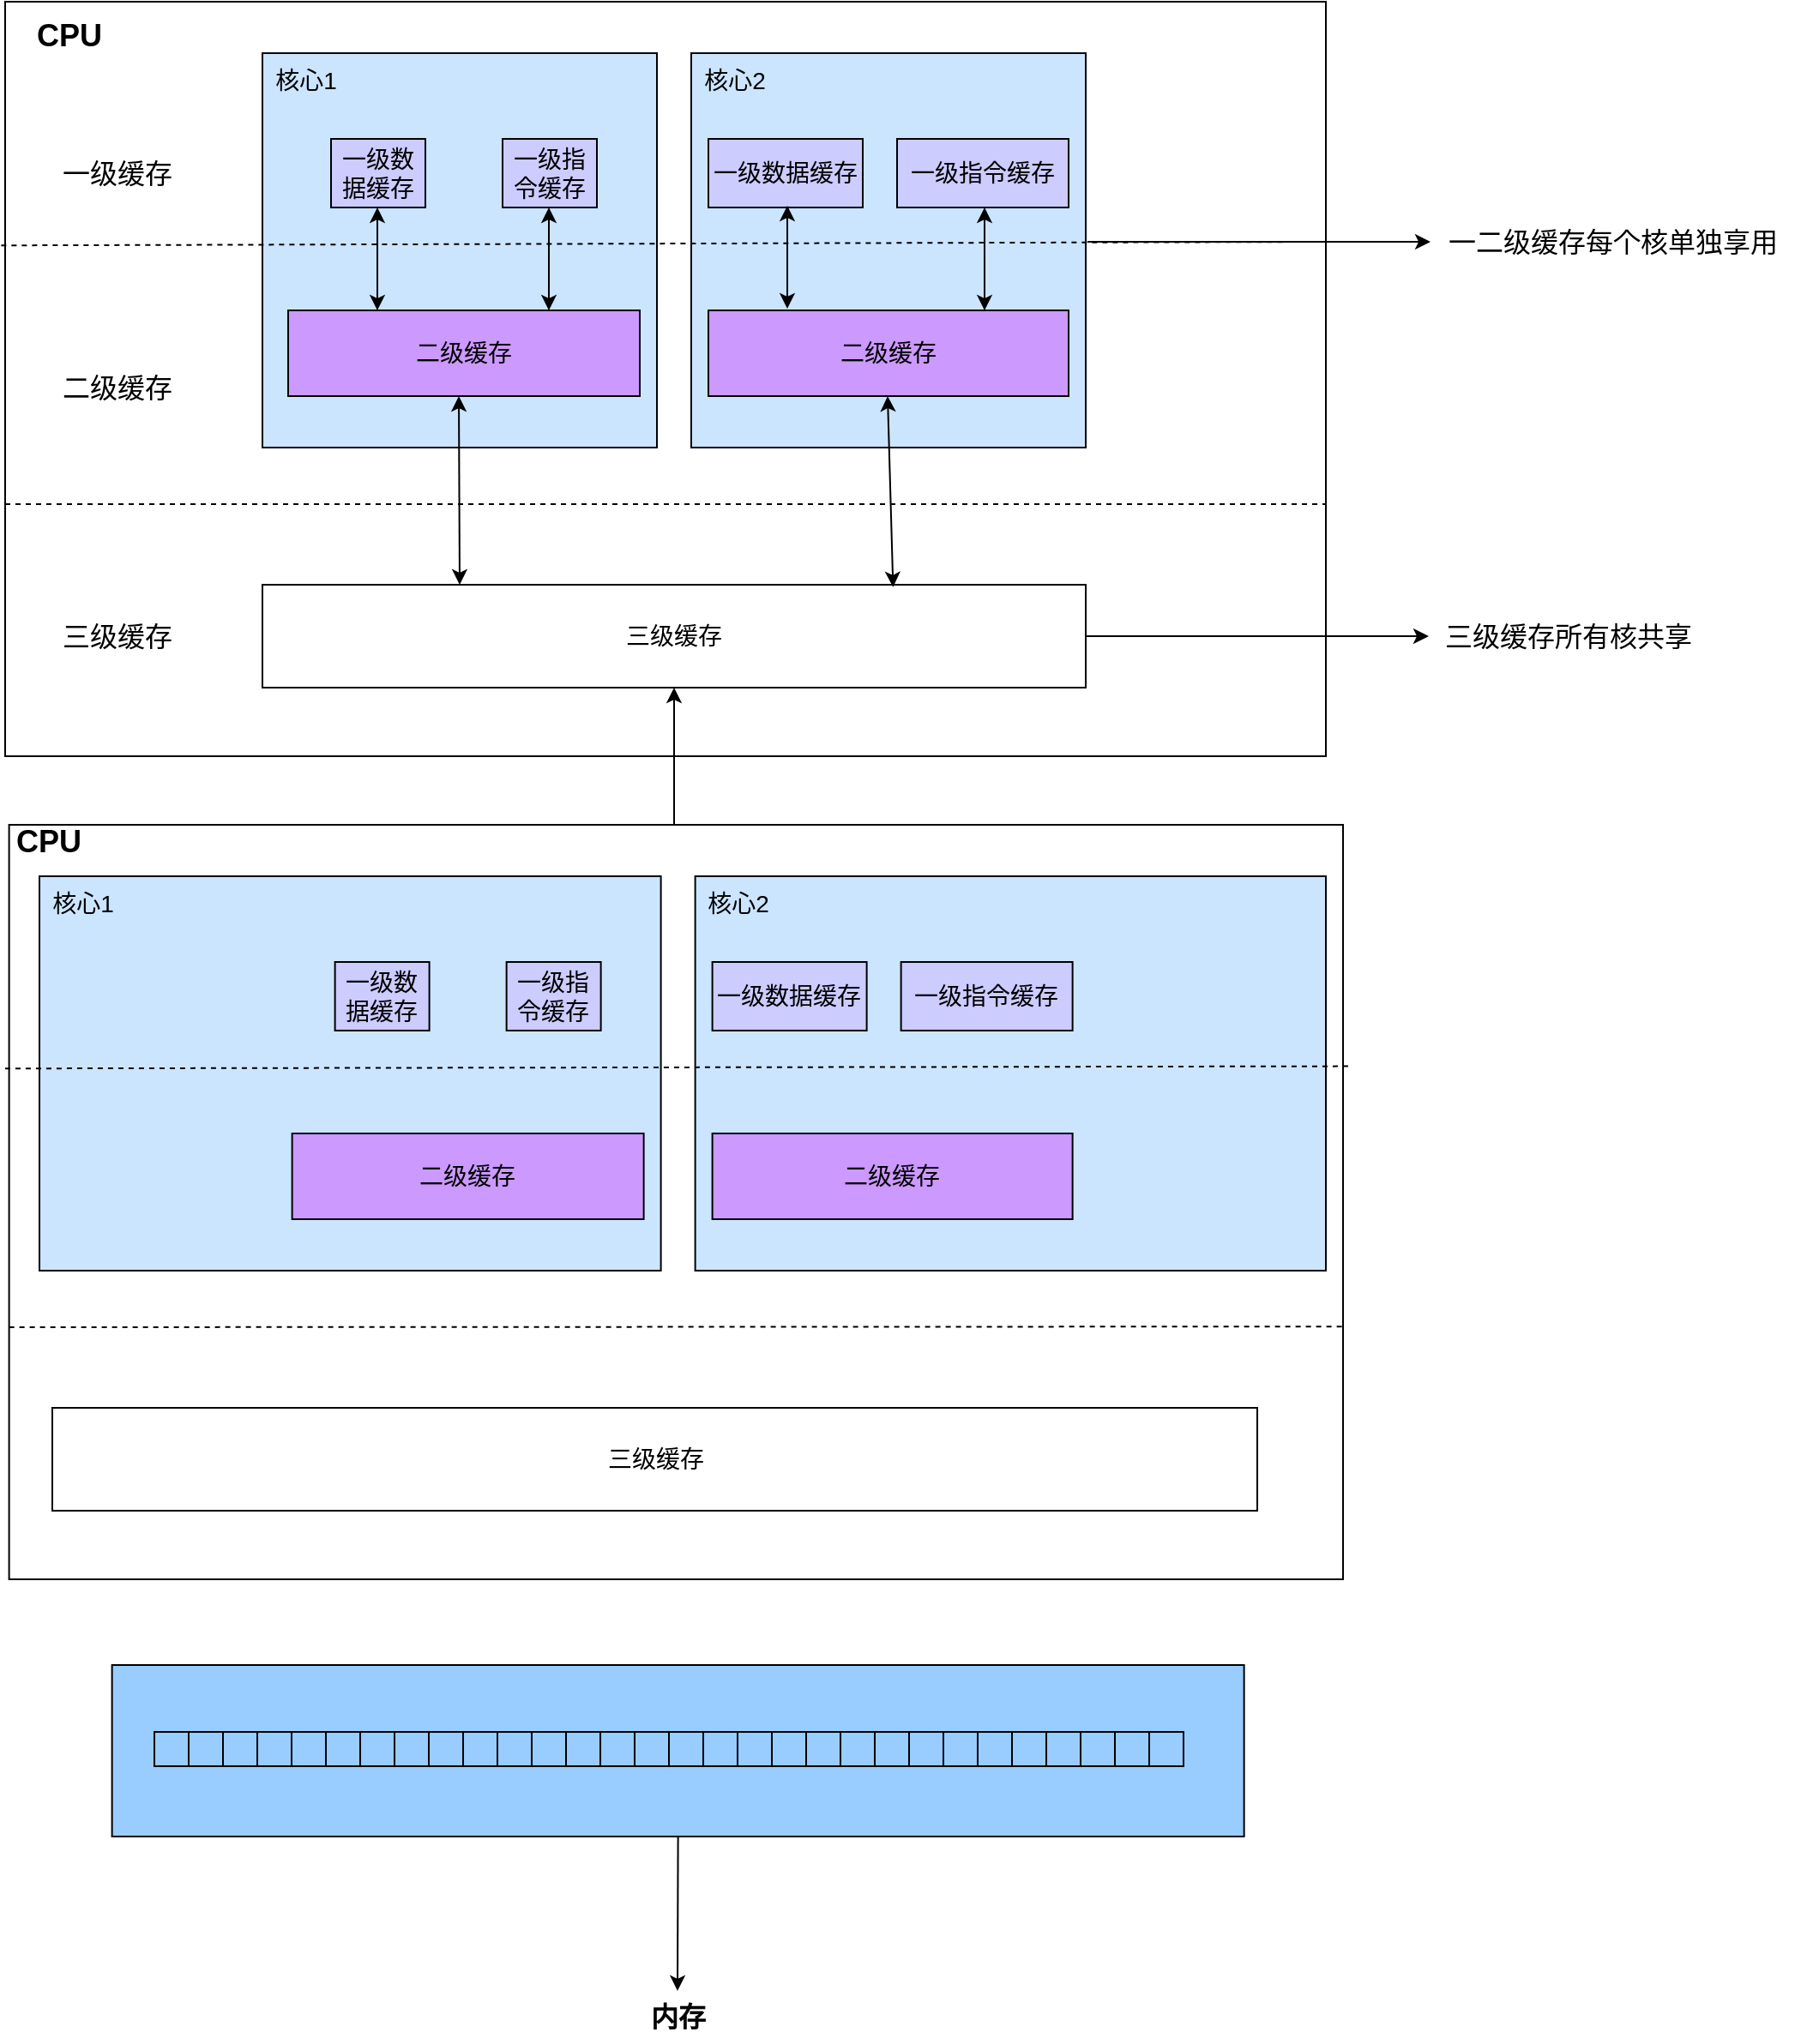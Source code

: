 <mxfile version="18.1.1" type="github">
  <diagram id="BEl3NK7h6jZf3SdG8q6z" name="第 1 页">
    <mxGraphModel dx="1484" dy="907" grid="1" gridSize="10" guides="1" tooltips="1" connect="1" arrows="1" fold="1" page="1" pageScale="1" pageWidth="827" pageHeight="1169" math="0" shadow="0">
      <root>
        <mxCell id="0" />
        <mxCell id="1" parent="0" />
        <mxCell id="noJjr96qnrQlpcES0MQq-1" value="" style="rounded=0;whiteSpace=wrap;html=1;" vertex="1" parent="1">
          <mxGeometry x="80" y="160" width="770" height="440" as="geometry" />
        </mxCell>
        <mxCell id="noJjr96qnrQlpcES0MQq-2" value="" style="rounded=0;whiteSpace=wrap;html=1;fillColor=#CCE5FF;" vertex="1" parent="1">
          <mxGeometry x="230" y="190" width="230" height="230" as="geometry" />
        </mxCell>
        <mxCell id="noJjr96qnrQlpcES0MQq-4" value="" style="rounded=0;whiteSpace=wrap;html=1;fillColor=#CCE5FF;" vertex="1" parent="1">
          <mxGeometry x="480" y="190" width="230" height="230" as="geometry" />
        </mxCell>
        <mxCell id="noJjr96qnrQlpcES0MQq-5" value="&lt;font style=&quot;font-size: 18px;&quot;&gt;&lt;b&gt;CPU&lt;/b&gt;&lt;/font&gt;" style="text;html=1;resizable=0;autosize=1;align=center;verticalAlign=middle;points=[];fillColor=none;strokeColor=none;rounded=0;" vertex="1" parent="1">
          <mxGeometry x="92.31" y="170" width="50" height="20" as="geometry" />
        </mxCell>
        <mxCell id="noJjr96qnrQlpcES0MQq-6" value="&lt;font style=&quot;font-size: 14px;&quot;&gt;核心1&lt;/font&gt;" style="text;html=1;resizable=0;autosize=1;align=center;verticalAlign=middle;points=[];fillColor=none;strokeColor=none;rounded=0;fontSize=18;" vertex="1" parent="1">
          <mxGeometry x="230" y="190" width="50" height="30" as="geometry" />
        </mxCell>
        <mxCell id="noJjr96qnrQlpcES0MQq-7" value="&lt;font style=&quot;font-size: 14px;&quot;&gt;核心2&lt;/font&gt;" style="text;html=1;resizable=0;autosize=1;align=center;verticalAlign=middle;points=[];fillColor=none;strokeColor=none;rounded=0;fontSize=18;" vertex="1" parent="1">
          <mxGeometry x="480" y="190" width="50" height="30" as="geometry" />
        </mxCell>
        <mxCell id="noJjr96qnrQlpcES0MQq-8" value="一级数据缓存" style="rounded=0;whiteSpace=wrap;html=1;fontSize=14;fillColor=#CCCCFF;" vertex="1" parent="1">
          <mxGeometry x="270" y="240" width="55" height="40" as="geometry" />
        </mxCell>
        <mxCell id="noJjr96qnrQlpcES0MQq-11" value="一级指令缓存" style="rounded=0;whiteSpace=wrap;html=1;fontSize=14;fillColor=#CCCCFF;" vertex="1" parent="1">
          <mxGeometry x="370" y="240" width="55" height="40" as="geometry" />
        </mxCell>
        <mxCell id="noJjr96qnrQlpcES0MQq-12" value="一级数据缓存" style="rounded=0;whiteSpace=wrap;html=1;fontSize=14;fillColor=#CCCCFF;" vertex="1" parent="1">
          <mxGeometry x="490" y="240" width="90" height="40" as="geometry" />
        </mxCell>
        <mxCell id="noJjr96qnrQlpcES0MQq-13" value="一级指令缓存" style="rounded=0;whiteSpace=wrap;html=1;fontSize=14;fillColor=#CCCCFF;" vertex="1" parent="1">
          <mxGeometry x="600" y="240" width="100" height="40" as="geometry" />
        </mxCell>
        <mxCell id="noJjr96qnrQlpcES0MQq-14" value="二级缓存" style="rounded=0;whiteSpace=wrap;html=1;fontSize=14;fillColor=#CC99FF;" vertex="1" parent="1">
          <mxGeometry x="245" y="340" width="205" height="50" as="geometry" />
        </mxCell>
        <mxCell id="noJjr96qnrQlpcES0MQq-15" value="二级缓存" style="rounded=0;whiteSpace=wrap;html=1;fontSize=14;fillColor=#CC99FF;" vertex="1" parent="1">
          <mxGeometry x="490" y="340" width="210" height="50" as="geometry" />
        </mxCell>
        <mxCell id="noJjr96qnrQlpcES0MQq-16" value="三级缓存" style="rounded=0;whiteSpace=wrap;html=1;fontSize=14;" vertex="1" parent="1">
          <mxGeometry x="230" y="500" width="480" height="60" as="geometry" />
        </mxCell>
        <mxCell id="noJjr96qnrQlpcES0MQq-17" value="&lt;font style=&quot;font-size: 18px;&quot;&gt;内存&lt;/font&gt;" style="rounded=0;whiteSpace=wrap;html=1;fontSize=14;fillColor=#99CCFF;" vertex="1" parent="1">
          <mxGeometry x="140" y="650" width="660" height="100" as="geometry" />
        </mxCell>
        <mxCell id="noJjr96qnrQlpcES0MQq-19" value="" style="endArrow=classic;startArrow=classic;html=1;rounded=0;fontSize=18;entryX=0.5;entryY=1;entryDx=0;entryDy=0;exitX=0.5;exitY=0;exitDx=0;exitDy=0;" edge="1" parent="1" source="noJjr96qnrQlpcES0MQq-17" target="noJjr96qnrQlpcES0MQq-16">
          <mxGeometry width="50" height="50" relative="1" as="geometry">
            <mxPoint x="460" y="570" as="sourcePoint" />
            <mxPoint x="510" y="520" as="targetPoint" />
          </mxGeometry>
        </mxCell>
        <mxCell id="noJjr96qnrQlpcES0MQq-20" value="" style="endArrow=none;dashed=1;html=1;strokeWidth=1;rounded=0;fontSize=18;exitX=-0.003;exitY=0.323;exitDx=0;exitDy=0;exitPerimeter=0;" edge="1" parent="1" source="noJjr96qnrQlpcES0MQq-1">
          <mxGeometry width="50" height="50" relative="1" as="geometry">
            <mxPoint x="110" y="340" as="sourcePoint" />
            <mxPoint x="850" y="300" as="targetPoint" />
          </mxGeometry>
        </mxCell>
        <mxCell id="noJjr96qnrQlpcES0MQq-21" value="" style="endArrow=none;dashed=1;html=1;strokeWidth=1;rounded=0;fontSize=18;exitX=0;exitY=0.25;exitDx=0;exitDy=0;" edge="1" parent="1">
          <mxGeometry width="50" height="50" relative="1" as="geometry">
            <mxPoint x="80" y="453" as="sourcePoint" />
            <mxPoint x="850" y="453" as="targetPoint" />
          </mxGeometry>
        </mxCell>
        <mxCell id="noJjr96qnrQlpcES0MQq-24" value="" style="endArrow=classic;startArrow=classic;html=1;rounded=0;fontSize=18;entryX=0.5;entryY=1;entryDx=0;entryDy=0;exitX=0.5;exitY=0;exitDx=0;exitDy=0;" edge="1" parent="1">
          <mxGeometry width="50" height="50" relative="1" as="geometry">
            <mxPoint x="536" y="339" as="sourcePoint" />
            <mxPoint x="536" y="279" as="targetPoint" />
          </mxGeometry>
        </mxCell>
        <mxCell id="noJjr96qnrQlpcES0MQq-25" value="" style="endArrow=classic;startArrow=classic;html=1;rounded=0;fontSize=18;entryX=0.5;entryY=1;entryDx=0;entryDy=0;" edge="1" parent="1">
          <mxGeometry width="50" height="50" relative="1" as="geometry">
            <mxPoint x="345" y="500" as="sourcePoint" />
            <mxPoint x="344.5" y="390" as="targetPoint" />
          </mxGeometry>
        </mxCell>
        <mxCell id="noJjr96qnrQlpcES0MQq-26" value="" style="endArrow=classic;startArrow=classic;html=1;rounded=0;fontSize=18;entryX=0.5;entryY=1;entryDx=0;entryDy=0;exitX=0.766;exitY=0.023;exitDx=0;exitDy=0;exitPerimeter=0;" edge="1" parent="1" source="noJjr96qnrQlpcES0MQq-16">
          <mxGeometry width="50" height="50" relative="1" as="geometry">
            <mxPoint x="595" y="480" as="sourcePoint" />
            <mxPoint x="594.5" y="390" as="targetPoint" />
          </mxGeometry>
        </mxCell>
        <mxCell id="noJjr96qnrQlpcES0MQq-27" value="" style="endArrow=classic;startArrow=classic;html=1;rounded=0;fontSize=18;entryX=0.5;entryY=1;entryDx=0;entryDy=0;exitX=0.5;exitY=0;exitDx=0;exitDy=0;" edge="1" parent="1">
          <mxGeometry width="50" height="50" relative="1" as="geometry">
            <mxPoint x="651" y="340" as="sourcePoint" />
            <mxPoint x="651" y="280" as="targetPoint" />
          </mxGeometry>
        </mxCell>
        <mxCell id="noJjr96qnrQlpcES0MQq-28" value="" style="endArrow=classic;startArrow=classic;html=1;rounded=0;fontSize=18;entryX=0.5;entryY=1;entryDx=0;entryDy=0;exitX=0.5;exitY=0;exitDx=0;exitDy=0;" edge="1" parent="1">
          <mxGeometry width="50" height="50" relative="1" as="geometry">
            <mxPoint x="297" y="340" as="sourcePoint" />
            <mxPoint x="297" y="280" as="targetPoint" />
          </mxGeometry>
        </mxCell>
        <mxCell id="noJjr96qnrQlpcES0MQq-29" value="" style="endArrow=classic;startArrow=classic;html=1;rounded=0;fontSize=18;entryX=0.5;entryY=1;entryDx=0;entryDy=0;exitX=0.5;exitY=0;exitDx=0;exitDy=0;" edge="1" parent="1">
          <mxGeometry width="50" height="50" relative="1" as="geometry">
            <mxPoint x="397" y="340" as="sourcePoint" />
            <mxPoint x="397" y="280" as="targetPoint" />
          </mxGeometry>
        </mxCell>
        <mxCell id="noJjr96qnrQlpcES0MQq-30" value="&lt;font style=&quot;font-size: 16px;&quot;&gt;一级缓存&lt;/font&gt;" style="text;html=1;resizable=0;autosize=1;align=center;verticalAlign=middle;points=[];fillColor=none;strokeColor=none;rounded=0;fontSize=18;" vertex="1" parent="1">
          <mxGeometry x="105" y="245" width="80" height="30" as="geometry" />
        </mxCell>
        <mxCell id="noJjr96qnrQlpcES0MQq-31" value="&lt;font style=&quot;font-size: 16px;&quot;&gt;二级缓存&lt;/font&gt;" style="text;html=1;resizable=0;autosize=1;align=center;verticalAlign=middle;points=[];fillColor=none;strokeColor=none;rounded=0;fontSize=18;" vertex="1" parent="1">
          <mxGeometry x="105" y="370" width="80" height="30" as="geometry" />
        </mxCell>
        <mxCell id="noJjr96qnrQlpcES0MQq-36" value="&lt;font style=&quot;font-size: 16px;&quot;&gt;三级缓存&lt;/font&gt;" style="text;html=1;resizable=0;autosize=1;align=center;verticalAlign=middle;points=[];fillColor=none;strokeColor=none;rounded=0;fontSize=18;" vertex="1" parent="1">
          <mxGeometry x="105" y="515" width="80" height="30" as="geometry" />
        </mxCell>
        <mxCell id="noJjr96qnrQlpcES0MQq-37" value="" style="rounded=0;whiteSpace=wrap;html=1;" vertex="1" parent="1">
          <mxGeometry x="82.31" y="640" width="777.69" height="440" as="geometry" />
        </mxCell>
        <mxCell id="noJjr96qnrQlpcES0MQq-38" value="" style="rounded=0;whiteSpace=wrap;html=1;fillColor=#CCE5FF;" vertex="1" parent="1">
          <mxGeometry x="100" y="670" width="362.31" height="230" as="geometry" />
        </mxCell>
        <mxCell id="noJjr96qnrQlpcES0MQq-39" value="" style="rounded=0;whiteSpace=wrap;html=1;fillColor=#CCE5FF;" vertex="1" parent="1">
          <mxGeometry x="482.31" y="670" width="367.69" height="230" as="geometry" />
        </mxCell>
        <mxCell id="noJjr96qnrQlpcES0MQq-40" value="&lt;font style=&quot;font-size: 18px;&quot;&gt;&lt;b&gt;CPU&lt;/b&gt;&lt;/font&gt;" style="text;html=1;resizable=0;autosize=1;align=center;verticalAlign=middle;points=[];fillColor=none;strokeColor=none;rounded=0;" vertex="1" parent="1">
          <mxGeometry x="80" y="640" width="50" height="20" as="geometry" />
        </mxCell>
        <mxCell id="noJjr96qnrQlpcES0MQq-41" value="&lt;font style=&quot;font-size: 14px;&quot;&gt;核心1&lt;/font&gt;" style="text;html=1;resizable=0;autosize=1;align=center;verticalAlign=middle;points=[];fillColor=none;strokeColor=none;rounded=0;fontSize=18;" vertex="1" parent="1">
          <mxGeometry x="100" y="670" width="50" height="30" as="geometry" />
        </mxCell>
        <mxCell id="noJjr96qnrQlpcES0MQq-42" value="&lt;font style=&quot;font-size: 14px;&quot;&gt;核心2&lt;/font&gt;" style="text;html=1;resizable=0;autosize=1;align=center;verticalAlign=middle;points=[];fillColor=none;strokeColor=none;rounded=0;fontSize=18;" vertex="1" parent="1">
          <mxGeometry x="482.31" y="670" width="50" height="30" as="geometry" />
        </mxCell>
        <mxCell id="noJjr96qnrQlpcES0MQq-43" value="一级数据缓存" style="rounded=0;whiteSpace=wrap;html=1;fontSize=14;fillColor=#CCCCFF;" vertex="1" parent="1">
          <mxGeometry x="272.31" y="720" width="55" height="40" as="geometry" />
        </mxCell>
        <mxCell id="noJjr96qnrQlpcES0MQq-44" value="一级指令缓存" style="rounded=0;whiteSpace=wrap;html=1;fontSize=14;fillColor=#CCCCFF;" vertex="1" parent="1">
          <mxGeometry x="372.31" y="720" width="55" height="40" as="geometry" />
        </mxCell>
        <mxCell id="noJjr96qnrQlpcES0MQq-45" value="一级数据缓存" style="rounded=0;whiteSpace=wrap;html=1;fontSize=14;fillColor=#CCCCFF;" vertex="1" parent="1">
          <mxGeometry x="492.31" y="720" width="90" height="40" as="geometry" />
        </mxCell>
        <mxCell id="noJjr96qnrQlpcES0MQq-46" value="一级指令缓存" style="rounded=0;whiteSpace=wrap;html=1;fontSize=14;fillColor=#CCCCFF;" vertex="1" parent="1">
          <mxGeometry x="602.31" y="720" width="100" height="40" as="geometry" />
        </mxCell>
        <mxCell id="noJjr96qnrQlpcES0MQq-47" value="二级缓存" style="rounded=0;whiteSpace=wrap;html=1;fontSize=14;fillColor=#CC99FF;" vertex="1" parent="1">
          <mxGeometry x="247.31" y="820" width="205" height="50" as="geometry" />
        </mxCell>
        <mxCell id="noJjr96qnrQlpcES0MQq-48" value="二级缓存" style="rounded=0;whiteSpace=wrap;html=1;fontSize=14;fillColor=#CC99FF;" vertex="1" parent="1">
          <mxGeometry x="492.31" y="820" width="210" height="50" as="geometry" />
        </mxCell>
        <mxCell id="noJjr96qnrQlpcES0MQq-49" value="三级缓存" style="rounded=0;whiteSpace=wrap;html=1;fontSize=14;" vertex="1" parent="1">
          <mxGeometry x="107.5" y="980" width="702.5" height="60" as="geometry" />
        </mxCell>
        <mxCell id="noJjr96qnrQlpcES0MQq-50" value="" style="rounded=0;whiteSpace=wrap;html=1;fontSize=14;fillColor=#99CCFF;" vertex="1" parent="1">
          <mxGeometry x="142.31" y="1130" width="660" height="100" as="geometry" />
        </mxCell>
        <mxCell id="noJjr96qnrQlpcES0MQq-52" value="" style="endArrow=none;dashed=1;html=1;strokeWidth=1;rounded=0;fontSize=18;exitX=-0.003;exitY=0.323;exitDx=0;exitDy=0;exitPerimeter=0;entryX=1.004;entryY=0.32;entryDx=0;entryDy=0;entryPerimeter=0;" edge="1" parent="1" source="noJjr96qnrQlpcES0MQq-37" target="noJjr96qnrQlpcES0MQq-37">
          <mxGeometry width="50" height="50" relative="1" as="geometry">
            <mxPoint x="112.31" y="820" as="sourcePoint" />
            <mxPoint x="852.31" y="780" as="targetPoint" />
          </mxGeometry>
        </mxCell>
        <mxCell id="noJjr96qnrQlpcES0MQq-53" value="" style="endArrow=none;dashed=1;html=1;strokeWidth=1;rounded=0;fontSize=18;exitX=0;exitY=0.25;exitDx=0;exitDy=0;entryX=1.003;entryY=0.665;entryDx=0;entryDy=0;entryPerimeter=0;" edge="1" parent="1" target="noJjr96qnrQlpcES0MQq-37">
          <mxGeometry width="50" height="50" relative="1" as="geometry">
            <mxPoint x="82.31" y="933" as="sourcePoint" />
            <mxPoint x="852.31" y="933" as="targetPoint" />
          </mxGeometry>
        </mxCell>
        <mxCell id="noJjr96qnrQlpcES0MQq-63" value="&lt;font style=&quot;font-size: 16px;&quot;&gt;&lt;b&gt;内存&lt;/b&gt;&lt;/font&gt;" style="text;html=1;resizable=0;autosize=1;align=center;verticalAlign=middle;points=[];fillColor=none;strokeColor=none;rounded=0;fontSize=18;" vertex="1" parent="1">
          <mxGeometry x="447.31" y="1320" width="50" height="30" as="geometry" />
        </mxCell>
        <mxCell id="noJjr96qnrQlpcES0MQq-65" value="" style="endArrow=classic;html=1;rounded=0;fontSize=16;strokeWidth=1;exitX=0.5;exitY=1;exitDx=0;exitDy=0;" edge="1" parent="1" source="noJjr96qnrQlpcES0MQq-50" target="noJjr96qnrQlpcES0MQq-63">
          <mxGeometry width="50" height="50" relative="1" as="geometry">
            <mxPoint x="450" y="1290" as="sourcePoint" />
            <mxPoint x="500" y="1240" as="targetPoint" />
            <Array as="points">
              <mxPoint x="472" y="1320" />
            </Array>
          </mxGeometry>
        </mxCell>
        <mxCell id="noJjr96qnrQlpcES0MQq-68" value="" style="shape=table;html=1;whiteSpace=wrap;startSize=0;container=1;collapsible=0;childLayout=tableLayout;fontSize=16;fillColor=#99CCFF;" vertex="1" parent="1">
          <mxGeometry x="167" y="1169" width="60" height="20" as="geometry" />
        </mxCell>
        <mxCell id="noJjr96qnrQlpcES0MQq-69" value="" style="shape=tableRow;horizontal=0;startSize=0;swimlaneHead=0;swimlaneBody=0;top=0;left=0;bottom=0;right=0;collapsible=0;dropTarget=0;fillColor=none;points=[[0,0.5],[1,0.5]];portConstraint=eastwest;fontSize=16;" vertex="1" parent="noJjr96qnrQlpcES0MQq-68">
          <mxGeometry width="60" height="20" as="geometry" />
        </mxCell>
        <mxCell id="noJjr96qnrQlpcES0MQq-70" value="" style="shape=partialRectangle;html=1;whiteSpace=wrap;connectable=0;fillColor=none;top=0;left=0;bottom=0;right=0;overflow=hidden;fontSize=16;" vertex="1" parent="noJjr96qnrQlpcES0MQq-69">
          <mxGeometry width="20" height="20" as="geometry">
            <mxRectangle width="20" height="20" as="alternateBounds" />
          </mxGeometry>
        </mxCell>
        <mxCell id="noJjr96qnrQlpcES0MQq-71" value="" style="shape=partialRectangle;html=1;whiteSpace=wrap;connectable=0;fillColor=none;top=0;left=0;bottom=0;right=0;overflow=hidden;fontSize=16;" vertex="1" parent="noJjr96qnrQlpcES0MQq-69">
          <mxGeometry x="20" width="20" height="20" as="geometry">
            <mxRectangle width="20" height="20" as="alternateBounds" />
          </mxGeometry>
        </mxCell>
        <mxCell id="noJjr96qnrQlpcES0MQq-72" value="" style="shape=partialRectangle;html=1;whiteSpace=wrap;connectable=0;fillColor=none;top=0;left=0;bottom=0;right=0;overflow=hidden;fontSize=16;" vertex="1" parent="noJjr96qnrQlpcES0MQq-69">
          <mxGeometry x="40" width="20" height="20" as="geometry">
            <mxRectangle width="20" height="20" as="alternateBounds" />
          </mxGeometry>
        </mxCell>
        <mxCell id="noJjr96qnrQlpcES0MQq-106" value="" style="shape=table;html=1;whiteSpace=wrap;startSize=0;container=1;collapsible=0;childLayout=tableLayout;fontSize=16;fillColor=#99CCFF;" vertex="1" parent="1">
          <mxGeometry x="227" y="1169" width="60" height="20" as="geometry" />
        </mxCell>
        <mxCell id="noJjr96qnrQlpcES0MQq-107" value="" style="shape=tableRow;horizontal=0;startSize=0;swimlaneHead=0;swimlaneBody=0;top=0;left=0;bottom=0;right=0;collapsible=0;dropTarget=0;fillColor=none;points=[[0,0.5],[1,0.5]];portConstraint=eastwest;fontSize=16;" vertex="1" parent="noJjr96qnrQlpcES0MQq-106">
          <mxGeometry width="60" height="20" as="geometry" />
        </mxCell>
        <mxCell id="noJjr96qnrQlpcES0MQq-108" value="" style="shape=partialRectangle;html=1;whiteSpace=wrap;connectable=0;fillColor=none;top=0;left=0;bottom=0;right=0;overflow=hidden;fontSize=16;" vertex="1" parent="noJjr96qnrQlpcES0MQq-107">
          <mxGeometry width="20" height="20" as="geometry">
            <mxRectangle width="20" height="20" as="alternateBounds" />
          </mxGeometry>
        </mxCell>
        <mxCell id="noJjr96qnrQlpcES0MQq-109" value="" style="shape=partialRectangle;html=1;whiteSpace=wrap;connectable=0;fillColor=none;top=0;left=0;bottom=0;right=0;overflow=hidden;fontSize=16;" vertex="1" parent="noJjr96qnrQlpcES0MQq-107">
          <mxGeometry x="20" width="20" height="20" as="geometry">
            <mxRectangle width="20" height="20" as="alternateBounds" />
          </mxGeometry>
        </mxCell>
        <mxCell id="noJjr96qnrQlpcES0MQq-110" value="" style="shape=partialRectangle;html=1;whiteSpace=wrap;connectable=0;fillColor=none;top=0;left=0;bottom=0;right=0;overflow=hidden;fontSize=16;" vertex="1" parent="noJjr96qnrQlpcES0MQq-107">
          <mxGeometry x="40" width="20" height="20" as="geometry">
            <mxRectangle width="20" height="20" as="alternateBounds" />
          </mxGeometry>
        </mxCell>
        <mxCell id="noJjr96qnrQlpcES0MQq-111" value="" style="shape=table;html=1;whiteSpace=wrap;startSize=0;container=1;collapsible=0;childLayout=tableLayout;fontSize=16;fillColor=#99CCFF;" vertex="1" parent="1">
          <mxGeometry x="287" y="1169" width="60" height="20" as="geometry" />
        </mxCell>
        <mxCell id="noJjr96qnrQlpcES0MQq-112" value="" style="shape=tableRow;horizontal=0;startSize=0;swimlaneHead=0;swimlaneBody=0;top=0;left=0;bottom=0;right=0;collapsible=0;dropTarget=0;fillColor=none;points=[[0,0.5],[1,0.5]];portConstraint=eastwest;fontSize=16;" vertex="1" parent="noJjr96qnrQlpcES0MQq-111">
          <mxGeometry width="60" height="20" as="geometry" />
        </mxCell>
        <mxCell id="noJjr96qnrQlpcES0MQq-113" value="" style="shape=partialRectangle;html=1;whiteSpace=wrap;connectable=0;fillColor=none;top=0;left=0;bottom=0;right=0;overflow=hidden;fontSize=16;" vertex="1" parent="noJjr96qnrQlpcES0MQq-112">
          <mxGeometry width="20" height="20" as="geometry">
            <mxRectangle width="20" height="20" as="alternateBounds" />
          </mxGeometry>
        </mxCell>
        <mxCell id="noJjr96qnrQlpcES0MQq-114" value="" style="shape=partialRectangle;html=1;whiteSpace=wrap;connectable=0;fillColor=none;top=0;left=0;bottom=0;right=0;overflow=hidden;fontSize=16;" vertex="1" parent="noJjr96qnrQlpcES0MQq-112">
          <mxGeometry x="20" width="20" height="20" as="geometry">
            <mxRectangle width="20" height="20" as="alternateBounds" />
          </mxGeometry>
        </mxCell>
        <mxCell id="noJjr96qnrQlpcES0MQq-115" value="" style="shape=partialRectangle;html=1;whiteSpace=wrap;connectable=0;fillColor=none;top=0;left=0;bottom=0;right=0;overflow=hidden;fontSize=16;" vertex="1" parent="noJjr96qnrQlpcES0MQq-112">
          <mxGeometry x="40" width="20" height="20" as="geometry">
            <mxRectangle width="20" height="20" as="alternateBounds" />
          </mxGeometry>
        </mxCell>
        <mxCell id="noJjr96qnrQlpcES0MQq-116" value="" style="shape=table;html=1;whiteSpace=wrap;startSize=0;container=1;collapsible=0;childLayout=tableLayout;fontSize=16;fillColor=#99CCFF;" vertex="1" parent="1">
          <mxGeometry x="347" y="1169" width="60" height="20" as="geometry" />
        </mxCell>
        <mxCell id="noJjr96qnrQlpcES0MQq-117" value="" style="shape=tableRow;horizontal=0;startSize=0;swimlaneHead=0;swimlaneBody=0;top=0;left=0;bottom=0;right=0;collapsible=0;dropTarget=0;fillColor=none;points=[[0,0.5],[1,0.5]];portConstraint=eastwest;fontSize=16;" vertex="1" parent="noJjr96qnrQlpcES0MQq-116">
          <mxGeometry width="60" height="20" as="geometry" />
        </mxCell>
        <mxCell id="noJjr96qnrQlpcES0MQq-118" value="" style="shape=partialRectangle;html=1;whiteSpace=wrap;connectable=0;fillColor=none;top=0;left=0;bottom=0;right=0;overflow=hidden;fontSize=16;" vertex="1" parent="noJjr96qnrQlpcES0MQq-117">
          <mxGeometry width="20" height="20" as="geometry">
            <mxRectangle width="20" height="20" as="alternateBounds" />
          </mxGeometry>
        </mxCell>
        <mxCell id="noJjr96qnrQlpcES0MQq-119" value="" style="shape=partialRectangle;html=1;whiteSpace=wrap;connectable=0;fillColor=none;top=0;left=0;bottom=0;right=0;overflow=hidden;fontSize=16;" vertex="1" parent="noJjr96qnrQlpcES0MQq-117">
          <mxGeometry x="20" width="20" height="20" as="geometry">
            <mxRectangle width="20" height="20" as="alternateBounds" />
          </mxGeometry>
        </mxCell>
        <mxCell id="noJjr96qnrQlpcES0MQq-120" value="" style="shape=partialRectangle;html=1;whiteSpace=wrap;connectable=0;fillColor=none;top=0;left=0;bottom=0;right=0;overflow=hidden;fontSize=16;" vertex="1" parent="noJjr96qnrQlpcES0MQq-117">
          <mxGeometry x="40" width="20" height="20" as="geometry">
            <mxRectangle width="20" height="20" as="alternateBounds" />
          </mxGeometry>
        </mxCell>
        <mxCell id="noJjr96qnrQlpcES0MQq-121" value="" style="shape=table;html=1;whiteSpace=wrap;startSize=0;container=1;collapsible=0;childLayout=tableLayout;fontSize=16;fillColor=#99CCFF;" vertex="1" parent="1">
          <mxGeometry x="407" y="1169" width="60" height="20" as="geometry" />
        </mxCell>
        <mxCell id="noJjr96qnrQlpcES0MQq-122" value="" style="shape=tableRow;horizontal=0;startSize=0;swimlaneHead=0;swimlaneBody=0;top=0;left=0;bottom=0;right=0;collapsible=0;dropTarget=0;fillColor=none;points=[[0,0.5],[1,0.5]];portConstraint=eastwest;fontSize=16;" vertex="1" parent="noJjr96qnrQlpcES0MQq-121">
          <mxGeometry width="60" height="20" as="geometry" />
        </mxCell>
        <mxCell id="noJjr96qnrQlpcES0MQq-123" value="" style="shape=partialRectangle;html=1;whiteSpace=wrap;connectable=0;fillColor=none;top=0;left=0;bottom=0;right=0;overflow=hidden;fontSize=16;" vertex="1" parent="noJjr96qnrQlpcES0MQq-122">
          <mxGeometry width="20" height="20" as="geometry">
            <mxRectangle width="20" height="20" as="alternateBounds" />
          </mxGeometry>
        </mxCell>
        <mxCell id="noJjr96qnrQlpcES0MQq-124" value="" style="shape=partialRectangle;html=1;whiteSpace=wrap;connectable=0;fillColor=none;top=0;left=0;bottom=0;right=0;overflow=hidden;fontSize=16;" vertex="1" parent="noJjr96qnrQlpcES0MQq-122">
          <mxGeometry x="20" width="20" height="20" as="geometry">
            <mxRectangle width="20" height="20" as="alternateBounds" />
          </mxGeometry>
        </mxCell>
        <mxCell id="noJjr96qnrQlpcES0MQq-125" value="" style="shape=partialRectangle;html=1;whiteSpace=wrap;connectable=0;fillColor=none;top=0;left=0;bottom=0;right=0;overflow=hidden;fontSize=16;" vertex="1" parent="noJjr96qnrQlpcES0MQq-122">
          <mxGeometry x="40" width="20" height="20" as="geometry">
            <mxRectangle width="20" height="20" as="alternateBounds" />
          </mxGeometry>
        </mxCell>
        <mxCell id="noJjr96qnrQlpcES0MQq-126" value="" style="shape=table;html=1;whiteSpace=wrap;startSize=0;container=1;collapsible=0;childLayout=tableLayout;fontSize=16;fillColor=#99CCFF;" vertex="1" parent="1">
          <mxGeometry x="467" y="1169" width="60" height="20" as="geometry" />
        </mxCell>
        <mxCell id="noJjr96qnrQlpcES0MQq-127" value="" style="shape=tableRow;horizontal=0;startSize=0;swimlaneHead=0;swimlaneBody=0;top=0;left=0;bottom=0;right=0;collapsible=0;dropTarget=0;fillColor=none;points=[[0,0.5],[1,0.5]];portConstraint=eastwest;fontSize=16;" vertex="1" parent="noJjr96qnrQlpcES0MQq-126">
          <mxGeometry width="60" height="20" as="geometry" />
        </mxCell>
        <mxCell id="noJjr96qnrQlpcES0MQq-128" value="" style="shape=partialRectangle;html=1;whiteSpace=wrap;connectable=0;fillColor=none;top=0;left=0;bottom=0;right=0;overflow=hidden;fontSize=16;" vertex="1" parent="noJjr96qnrQlpcES0MQq-127">
          <mxGeometry width="20" height="20" as="geometry">
            <mxRectangle width="20" height="20" as="alternateBounds" />
          </mxGeometry>
        </mxCell>
        <mxCell id="noJjr96qnrQlpcES0MQq-129" value="" style="shape=partialRectangle;html=1;whiteSpace=wrap;connectable=0;fillColor=none;top=0;left=0;bottom=0;right=0;overflow=hidden;fontSize=16;" vertex="1" parent="noJjr96qnrQlpcES0MQq-127">
          <mxGeometry x="20" width="20" height="20" as="geometry">
            <mxRectangle width="20" height="20" as="alternateBounds" />
          </mxGeometry>
        </mxCell>
        <mxCell id="noJjr96qnrQlpcES0MQq-130" value="" style="shape=partialRectangle;html=1;whiteSpace=wrap;connectable=0;fillColor=none;top=0;left=0;bottom=0;right=0;overflow=hidden;fontSize=16;" vertex="1" parent="noJjr96qnrQlpcES0MQq-127">
          <mxGeometry x="40" width="20" height="20" as="geometry">
            <mxRectangle width="20" height="20" as="alternateBounds" />
          </mxGeometry>
        </mxCell>
        <mxCell id="noJjr96qnrQlpcES0MQq-131" value="" style="shape=table;html=1;whiteSpace=wrap;startSize=0;container=1;collapsible=0;childLayout=tableLayout;fontSize=16;fillColor=#99CCFF;" vertex="1" parent="1">
          <mxGeometry x="527" y="1169" width="60" height="20" as="geometry" />
        </mxCell>
        <mxCell id="noJjr96qnrQlpcES0MQq-132" value="" style="shape=tableRow;horizontal=0;startSize=0;swimlaneHead=0;swimlaneBody=0;top=0;left=0;bottom=0;right=0;collapsible=0;dropTarget=0;fillColor=none;points=[[0,0.5],[1,0.5]];portConstraint=eastwest;fontSize=16;" vertex="1" parent="noJjr96qnrQlpcES0MQq-131">
          <mxGeometry width="60" height="20" as="geometry" />
        </mxCell>
        <mxCell id="noJjr96qnrQlpcES0MQq-133" value="" style="shape=partialRectangle;html=1;whiteSpace=wrap;connectable=0;fillColor=none;top=0;left=0;bottom=0;right=0;overflow=hidden;fontSize=16;" vertex="1" parent="noJjr96qnrQlpcES0MQq-132">
          <mxGeometry width="20" height="20" as="geometry">
            <mxRectangle width="20" height="20" as="alternateBounds" />
          </mxGeometry>
        </mxCell>
        <mxCell id="noJjr96qnrQlpcES0MQq-134" value="" style="shape=partialRectangle;html=1;whiteSpace=wrap;connectable=0;fillColor=none;top=0;left=0;bottom=0;right=0;overflow=hidden;fontSize=16;" vertex="1" parent="noJjr96qnrQlpcES0MQq-132">
          <mxGeometry x="20" width="20" height="20" as="geometry">
            <mxRectangle width="20" height="20" as="alternateBounds" />
          </mxGeometry>
        </mxCell>
        <mxCell id="noJjr96qnrQlpcES0MQq-135" value="" style="shape=partialRectangle;html=1;whiteSpace=wrap;connectable=0;fillColor=none;top=0;left=0;bottom=0;right=0;overflow=hidden;fontSize=16;" vertex="1" parent="noJjr96qnrQlpcES0MQq-132">
          <mxGeometry x="40" width="20" height="20" as="geometry">
            <mxRectangle width="20" height="20" as="alternateBounds" />
          </mxGeometry>
        </mxCell>
        <mxCell id="noJjr96qnrQlpcES0MQq-136" value="" style="shape=table;html=1;whiteSpace=wrap;startSize=0;container=1;collapsible=0;childLayout=tableLayout;fontSize=16;fillColor=#99CCFF;" vertex="1" parent="1">
          <mxGeometry x="587" y="1169" width="60" height="20" as="geometry" />
        </mxCell>
        <mxCell id="noJjr96qnrQlpcES0MQq-137" value="" style="shape=tableRow;horizontal=0;startSize=0;swimlaneHead=0;swimlaneBody=0;top=0;left=0;bottom=0;right=0;collapsible=0;dropTarget=0;fillColor=none;points=[[0,0.5],[1,0.5]];portConstraint=eastwest;fontSize=16;" vertex="1" parent="noJjr96qnrQlpcES0MQq-136">
          <mxGeometry width="60" height="20" as="geometry" />
        </mxCell>
        <mxCell id="noJjr96qnrQlpcES0MQq-138" value="" style="shape=partialRectangle;html=1;whiteSpace=wrap;connectable=0;fillColor=none;top=0;left=0;bottom=0;right=0;overflow=hidden;fontSize=16;" vertex="1" parent="noJjr96qnrQlpcES0MQq-137">
          <mxGeometry width="20" height="20" as="geometry">
            <mxRectangle width="20" height="20" as="alternateBounds" />
          </mxGeometry>
        </mxCell>
        <mxCell id="noJjr96qnrQlpcES0MQq-139" value="" style="shape=partialRectangle;html=1;whiteSpace=wrap;connectable=0;fillColor=none;top=0;left=0;bottom=0;right=0;overflow=hidden;fontSize=16;" vertex="1" parent="noJjr96qnrQlpcES0MQq-137">
          <mxGeometry x="20" width="20" height="20" as="geometry">
            <mxRectangle width="20" height="20" as="alternateBounds" />
          </mxGeometry>
        </mxCell>
        <mxCell id="noJjr96qnrQlpcES0MQq-140" value="" style="shape=partialRectangle;html=1;whiteSpace=wrap;connectable=0;fillColor=none;top=0;left=0;bottom=0;right=0;overflow=hidden;fontSize=16;" vertex="1" parent="noJjr96qnrQlpcES0MQq-137">
          <mxGeometry x="40" width="20" height="20" as="geometry">
            <mxRectangle width="20" height="20" as="alternateBounds" />
          </mxGeometry>
        </mxCell>
        <mxCell id="noJjr96qnrQlpcES0MQq-141" value="" style="shape=table;html=1;whiteSpace=wrap;startSize=0;container=1;collapsible=0;childLayout=tableLayout;fontSize=16;fillColor=#99CCFF;" vertex="1" parent="1">
          <mxGeometry x="647" y="1169" width="60" height="20" as="geometry" />
        </mxCell>
        <mxCell id="noJjr96qnrQlpcES0MQq-142" value="" style="shape=tableRow;horizontal=0;startSize=0;swimlaneHead=0;swimlaneBody=0;top=0;left=0;bottom=0;right=0;collapsible=0;dropTarget=0;fillColor=none;points=[[0,0.5],[1,0.5]];portConstraint=eastwest;fontSize=16;" vertex="1" parent="noJjr96qnrQlpcES0MQq-141">
          <mxGeometry width="60" height="20" as="geometry" />
        </mxCell>
        <mxCell id="noJjr96qnrQlpcES0MQq-143" value="" style="shape=partialRectangle;html=1;whiteSpace=wrap;connectable=0;fillColor=none;top=0;left=0;bottom=0;right=0;overflow=hidden;fontSize=16;" vertex="1" parent="noJjr96qnrQlpcES0MQq-142">
          <mxGeometry width="20" height="20" as="geometry">
            <mxRectangle width="20" height="20" as="alternateBounds" />
          </mxGeometry>
        </mxCell>
        <mxCell id="noJjr96qnrQlpcES0MQq-144" value="" style="shape=partialRectangle;html=1;whiteSpace=wrap;connectable=0;fillColor=none;top=0;left=0;bottom=0;right=0;overflow=hidden;fontSize=16;" vertex="1" parent="noJjr96qnrQlpcES0MQq-142">
          <mxGeometry x="20" width="20" height="20" as="geometry">
            <mxRectangle width="20" height="20" as="alternateBounds" />
          </mxGeometry>
        </mxCell>
        <mxCell id="noJjr96qnrQlpcES0MQq-145" value="" style="shape=partialRectangle;html=1;whiteSpace=wrap;connectable=0;fillColor=none;top=0;left=0;bottom=0;right=0;overflow=hidden;fontSize=16;" vertex="1" parent="noJjr96qnrQlpcES0MQq-142">
          <mxGeometry x="40" width="20" height="20" as="geometry">
            <mxRectangle width="20" height="20" as="alternateBounds" />
          </mxGeometry>
        </mxCell>
        <mxCell id="noJjr96qnrQlpcES0MQq-151" value="" style="shape=table;html=1;whiteSpace=wrap;startSize=0;container=1;collapsible=0;childLayout=tableLayout;fontSize=16;fillColor=#99CCFF;" vertex="1" parent="1">
          <mxGeometry x="707" y="1169" width="60" height="20" as="geometry" />
        </mxCell>
        <mxCell id="noJjr96qnrQlpcES0MQq-152" value="" style="shape=tableRow;horizontal=0;startSize=0;swimlaneHead=0;swimlaneBody=0;top=0;left=0;bottom=0;right=0;collapsible=0;dropTarget=0;fillColor=none;points=[[0,0.5],[1,0.5]];portConstraint=eastwest;fontSize=16;" vertex="1" parent="noJjr96qnrQlpcES0MQq-151">
          <mxGeometry width="60" height="20" as="geometry" />
        </mxCell>
        <mxCell id="noJjr96qnrQlpcES0MQq-153" value="" style="shape=partialRectangle;html=1;whiteSpace=wrap;connectable=0;fillColor=none;top=0;left=0;bottom=0;right=0;overflow=hidden;fontSize=16;" vertex="1" parent="noJjr96qnrQlpcES0MQq-152">
          <mxGeometry width="20" height="20" as="geometry">
            <mxRectangle width="20" height="20" as="alternateBounds" />
          </mxGeometry>
        </mxCell>
        <mxCell id="noJjr96qnrQlpcES0MQq-154" value="" style="shape=partialRectangle;html=1;whiteSpace=wrap;connectable=0;fillColor=none;top=0;left=0;bottom=0;right=0;overflow=hidden;fontSize=16;" vertex="1" parent="noJjr96qnrQlpcES0MQq-152">
          <mxGeometry x="20" width="20" height="20" as="geometry">
            <mxRectangle width="20" height="20" as="alternateBounds" />
          </mxGeometry>
        </mxCell>
        <mxCell id="noJjr96qnrQlpcES0MQq-155" value="" style="shape=partialRectangle;html=1;whiteSpace=wrap;connectable=0;fillColor=none;top=0;left=0;bottom=0;right=0;overflow=hidden;fontSize=16;" vertex="1" parent="noJjr96qnrQlpcES0MQq-152">
          <mxGeometry x="40" width="20" height="20" as="geometry">
            <mxRectangle width="20" height="20" as="alternateBounds" />
          </mxGeometry>
        </mxCell>
        <mxCell id="noJjr96qnrQlpcES0MQq-161" value="" style="endArrow=classic;html=1;rounded=0;fontSize=16;strokeWidth=1;exitX=1;exitY=0.5;exitDx=0;exitDy=0;" edge="1" parent="1" source="noJjr96qnrQlpcES0MQq-16">
          <mxGeometry width="50" height="50" relative="1" as="geometry">
            <mxPoint x="730" y="560" as="sourcePoint" />
            <mxPoint x="910" y="530" as="targetPoint" />
          </mxGeometry>
        </mxCell>
        <mxCell id="noJjr96qnrQlpcES0MQq-162" value="三级缓存所有核共享" style="text;html=1;resizable=0;autosize=1;align=center;verticalAlign=middle;points=[];fillColor=none;strokeColor=none;rounded=0;fontSize=16;" vertex="1" parent="1">
          <mxGeometry x="911" y="520" width="160" height="20" as="geometry" />
        </mxCell>
        <mxCell id="noJjr96qnrQlpcES0MQq-163" value="" style="endArrow=classic;html=1;rounded=0;fontSize=16;strokeWidth=1;exitX=1;exitY=0.5;exitDx=0;exitDy=0;" edge="1" parent="1">
          <mxGeometry width="50" height="50" relative="1" as="geometry">
            <mxPoint x="711" y="300" as="sourcePoint" />
            <mxPoint x="911" y="300" as="targetPoint" />
          </mxGeometry>
        </mxCell>
        <mxCell id="noJjr96qnrQlpcES0MQq-164" value="一二级缓存每个核单独享用" style="text;html=1;resizable=0;autosize=1;align=center;verticalAlign=middle;points=[];fillColor=none;strokeColor=none;rounded=0;fontSize=16;" vertex="1" parent="1">
          <mxGeometry x="912" y="290" width="210" height="20" as="geometry" />
        </mxCell>
      </root>
    </mxGraphModel>
  </diagram>
</mxfile>
